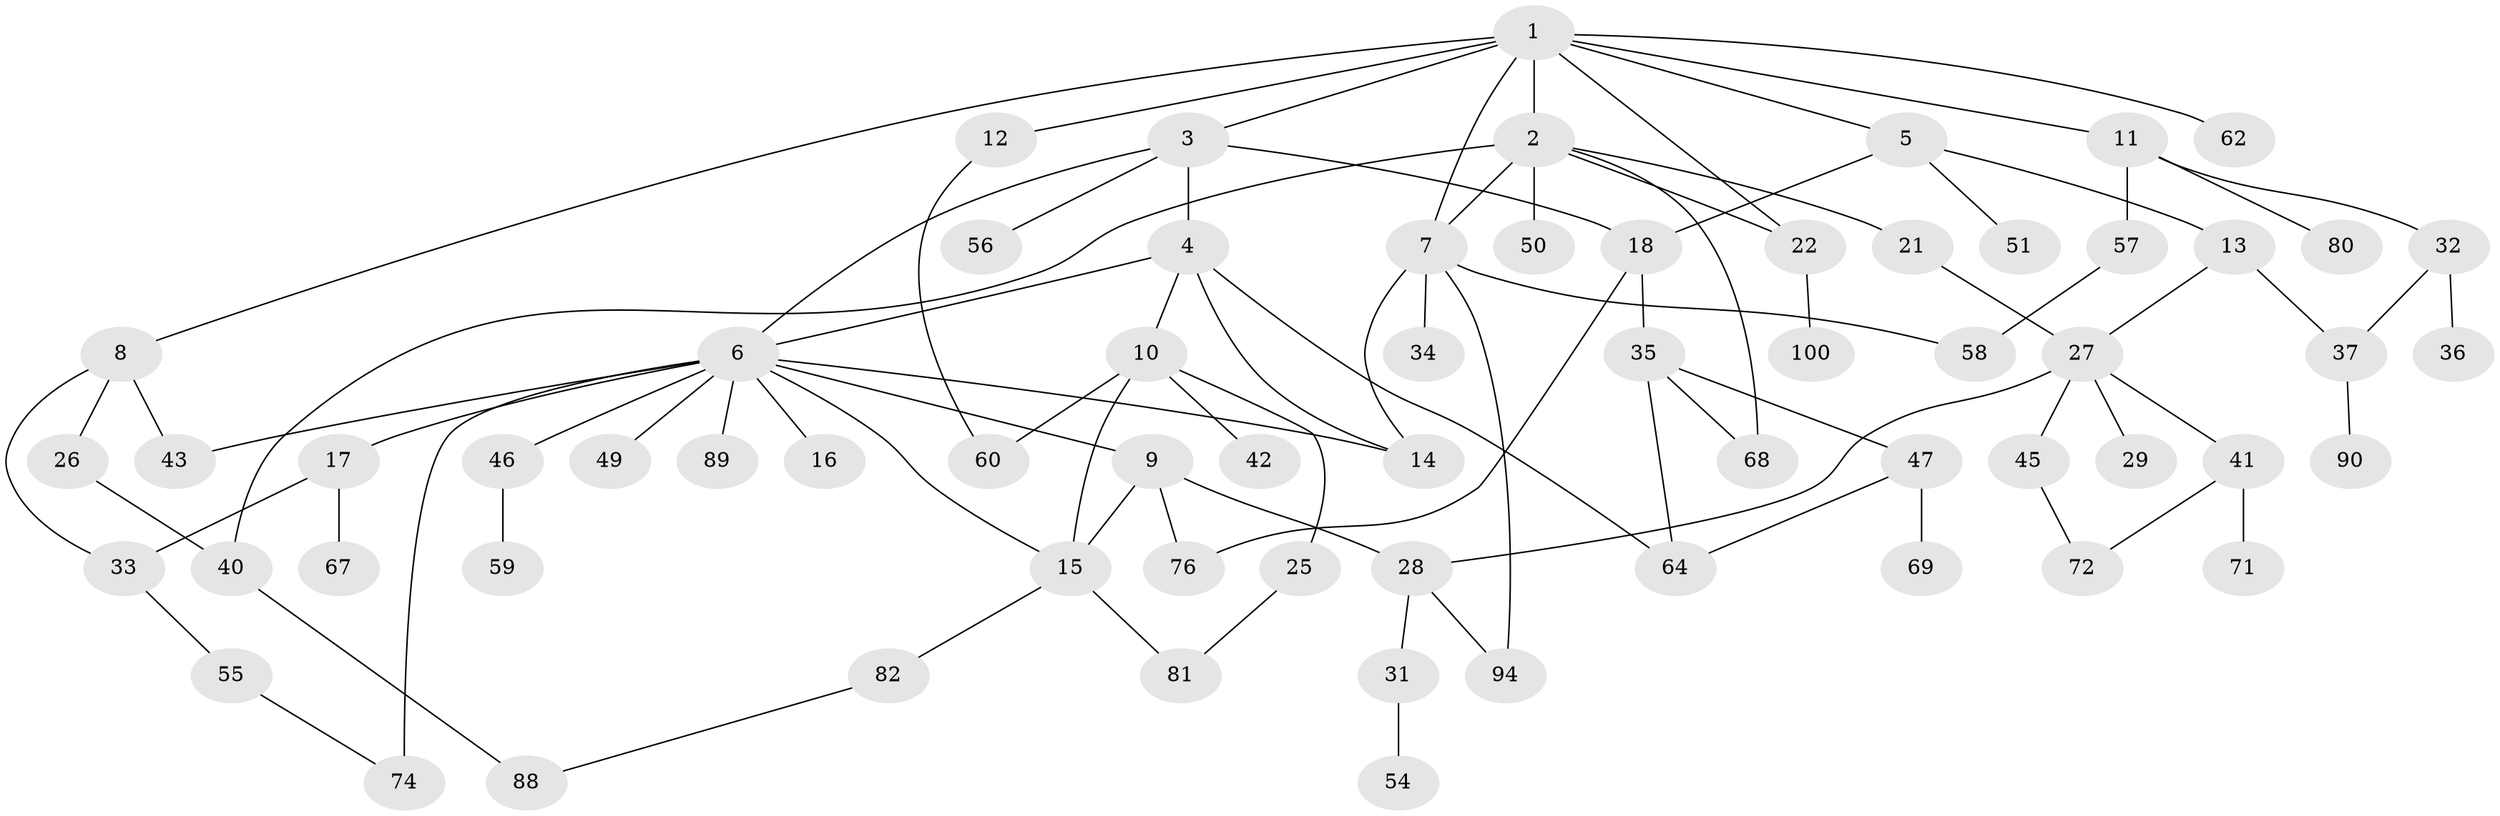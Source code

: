 // original degree distribution, {8: 0.01, 7: 0.01, 6: 0.02, 5: 0.06, 4: 0.09, 9: 0.01, 2: 0.4, 3: 0.14, 1: 0.26}
// Generated by graph-tools (version 1.1) at 2025/38/02/21/25 10:38:51]
// undirected, 66 vertices, 90 edges
graph export_dot {
graph [start="1"]
  node [color=gray90,style=filled];
  1 [super="+20"];
  2 [super="+24"];
  3 [super="+63"];
  4 [super="+98"];
  5;
  6 [super="+19"];
  7 [super="+38"];
  8 [super="+85"];
  9 [super="+66"];
  10;
  11 [super="+53"];
  12;
  13;
  14 [super="+23"];
  15 [super="+61"];
  16;
  17 [super="+84"];
  18 [super="+30"];
  21 [super="+93"];
  22 [super="+70"];
  25;
  26 [super="+95"];
  27 [super="+39"];
  28 [super="+91"];
  29;
  31;
  32 [super="+78"];
  33 [super="+86"];
  34;
  35 [super="+77"];
  36;
  37 [super="+44"];
  40 [super="+52"];
  41 [super="+75"];
  42 [super="+73"];
  43 [super="+48"];
  45;
  46;
  47;
  49 [super="+79"];
  50;
  51;
  54;
  55;
  56;
  57;
  58;
  59 [super="+65"];
  60 [super="+97"];
  62;
  64 [super="+96"];
  67;
  68;
  69 [super="+99"];
  71 [super="+87"];
  72;
  74;
  76;
  80 [super="+92"];
  81 [super="+83"];
  82;
  88;
  89;
  90;
  94;
  100;
  1 -- 2;
  1 -- 3;
  1 -- 5;
  1 -- 8;
  1 -- 11;
  1 -- 12;
  1 -- 22;
  1 -- 62;
  1 -- 7;
  2 -- 7 [weight=2];
  2 -- 21;
  2 -- 68;
  2 -- 50;
  2 -- 40;
  2 -- 22;
  3 -- 4;
  3 -- 6;
  3 -- 56;
  3 -- 18;
  4 -- 10;
  4 -- 14;
  4 -- 6;
  4 -- 64;
  5 -- 13;
  5 -- 18;
  5 -- 51;
  6 -- 9;
  6 -- 16;
  6 -- 17;
  6 -- 46;
  6 -- 89;
  6 -- 49;
  6 -- 74;
  6 -- 43;
  6 -- 15;
  6 -- 14;
  7 -- 34;
  7 -- 94;
  7 -- 14;
  7 -- 58;
  8 -- 26;
  8 -- 43;
  8 -- 33;
  9 -- 28;
  9 -- 76;
  9 -- 15;
  10 -- 15;
  10 -- 25;
  10 -- 42;
  10 -- 60;
  11 -- 32;
  11 -- 57;
  11 -- 80;
  12 -- 60;
  13 -- 27;
  13 -- 37;
  15 -- 82;
  15 -- 81;
  17 -- 33;
  17 -- 67;
  18 -- 35;
  18 -- 76;
  21 -- 27;
  22 -- 100;
  25 -- 81;
  26 -- 40;
  27 -- 29;
  27 -- 41;
  27 -- 28;
  27 -- 45;
  28 -- 31;
  28 -- 94;
  31 -- 54;
  32 -- 36;
  32 -- 37;
  33 -- 55;
  35 -- 47;
  35 -- 64;
  35 -- 68;
  37 -- 90;
  40 -- 88;
  41 -- 71;
  41 -- 72;
  45 -- 72;
  46 -- 59;
  47 -- 69;
  47 -- 64;
  55 -- 74;
  57 -- 58;
  82 -- 88;
}
